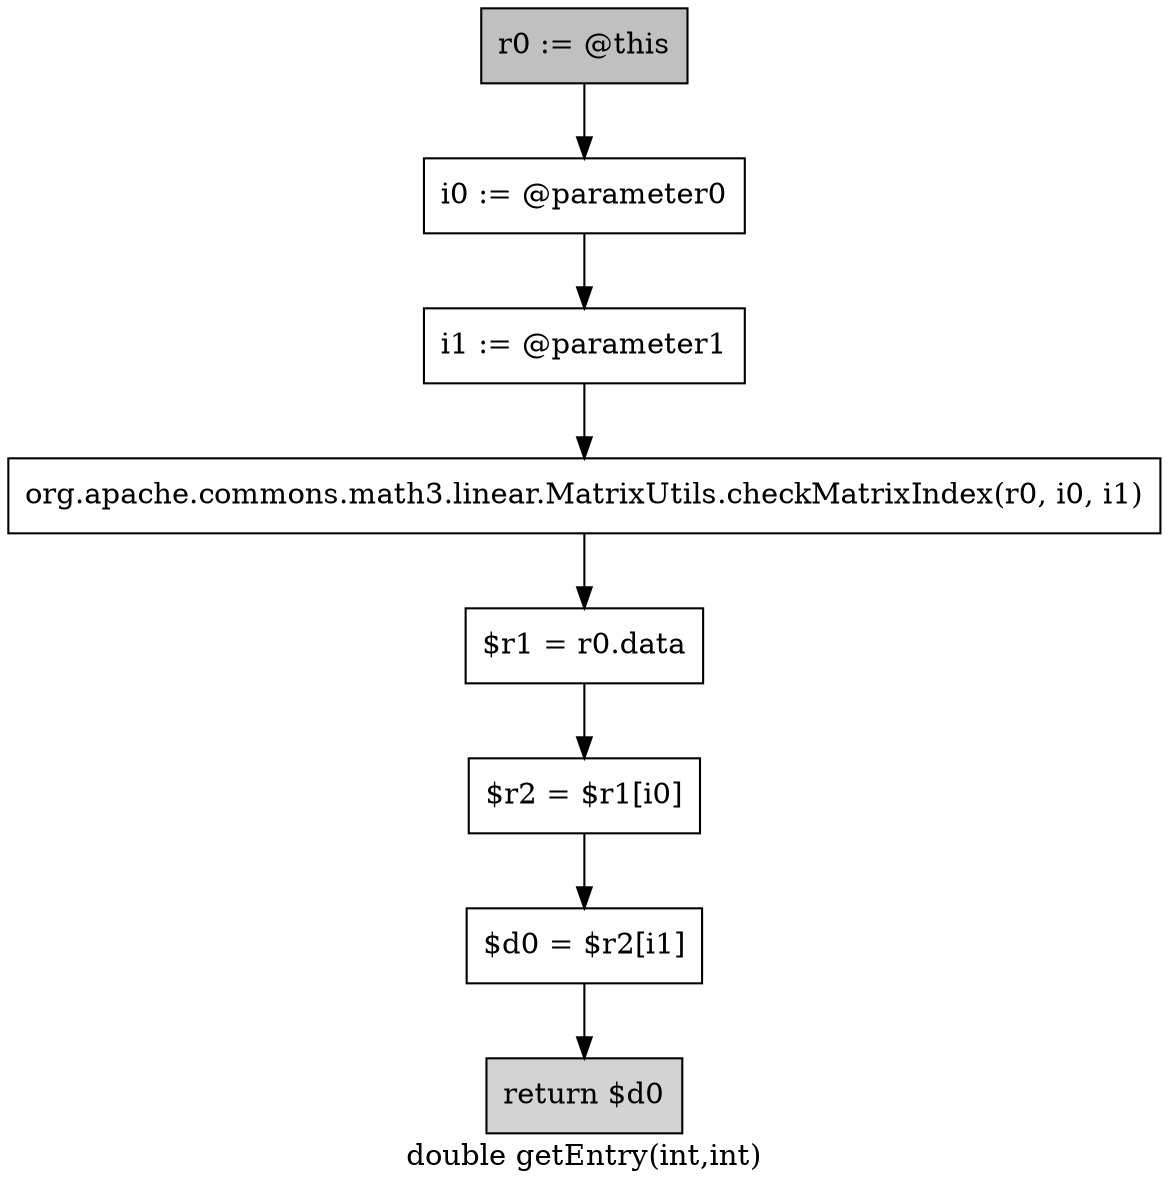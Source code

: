 digraph "double getEntry(int,int)" {
    label="double getEntry(int,int)";
    node [shape=box];
    "0" [style=filled,fillcolor=gray,label="r0 := @this",];
    "1" [label="i0 := @parameter0",];
    "0"->"1";
    "2" [label="i1 := @parameter1",];
    "1"->"2";
    "3" [label="org.apache.commons.math3.linear.MatrixUtils.checkMatrixIndex(r0, i0, i1)",];
    "2"->"3";
    "4" [label="$r1 = r0.data",];
    "3"->"4";
    "5" [label="$r2 = $r1[i0]",];
    "4"->"5";
    "6" [label="$d0 = $r2[i1]",];
    "5"->"6";
    "7" [style=filled,fillcolor=lightgray,label="return $d0",];
    "6"->"7";
}
